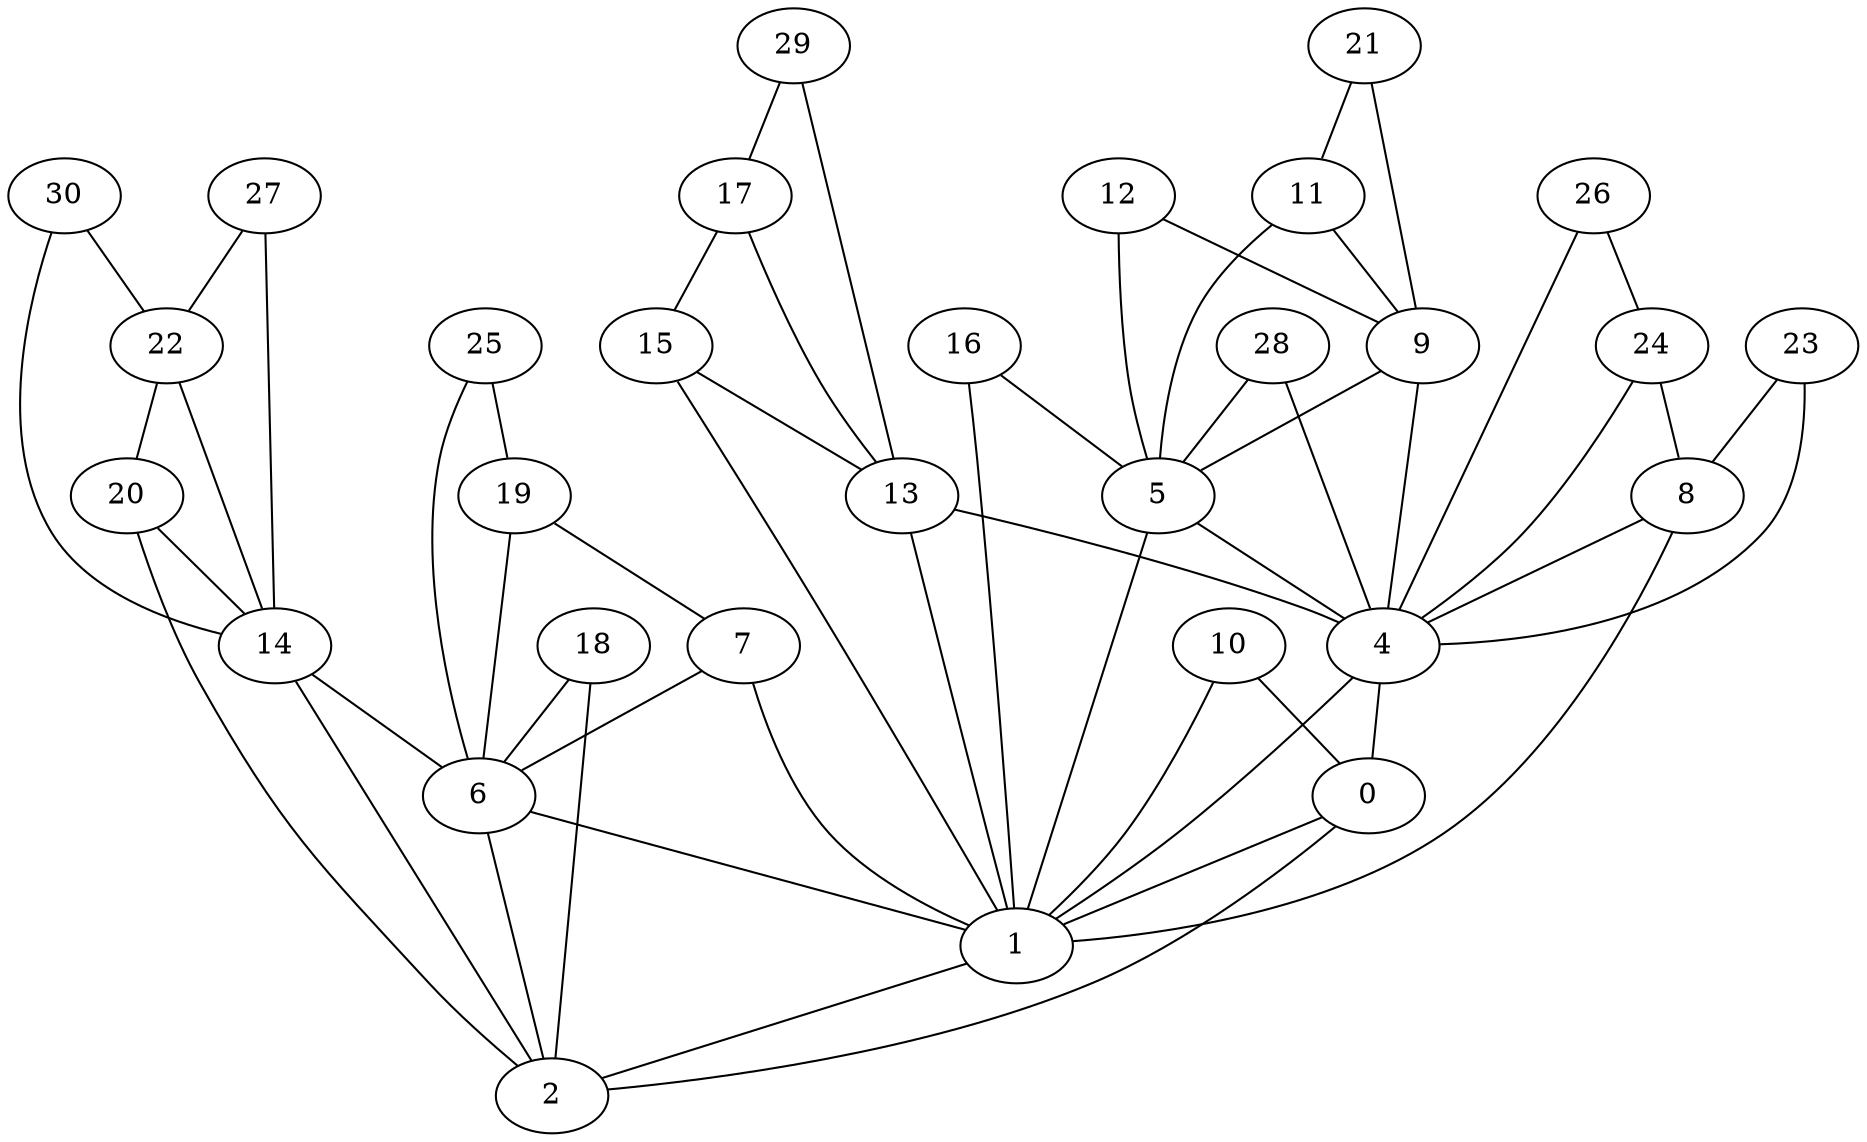 strict graph G {
0;
1;
2;
4;
5;
6;
7;
8;
9;
10;
11;
12;
13;
14;
15;
16;
17;
18;
19;
20;
21;
22;
23;
24;
25;
26;
27;
28;
29;
30;
29 -- 13;
9 -- 5;
25 -- 19;
17 -- 15;
27 -- 22;
23 -- 4;
27 -- 14;
6 -- 2;
8 -- 1;
10 -- 0;
5 -- 1;
17 -- 13;
7 -- 1;
7 -- 6;
28 -- 5;
24 -- 8;
26 -- 24;
24 -- 4;
29 -- 17;
20 -- 14;
5 -- 4;
4 -- 0;
13 -- 4;
9 -- 4;
25 -- 6;
0 -- 2;
6 -- 1;
20 -- 2;
11 -- 9;
14 -- 2;
19 -- 7;
28 -- 4;
8 -- 4;
12 -- 9;
13 -- 1;
12 -- 5;
16 -- 1;
18 -- 6;
26 -- 4;
1 -- 2;
16 -- 5;
10 -- 1;
15 -- 1;
22 -- 14;
22 -- 20;
30 -- 22;
4 -- 1;
21 -- 11;
19 -- 6;
30 -- 14;
0 -- 1;
11 -- 5;
15 -- 13;
23 -- 8;
14 -- 6;
18 -- 2;
21 -- 9;
}
